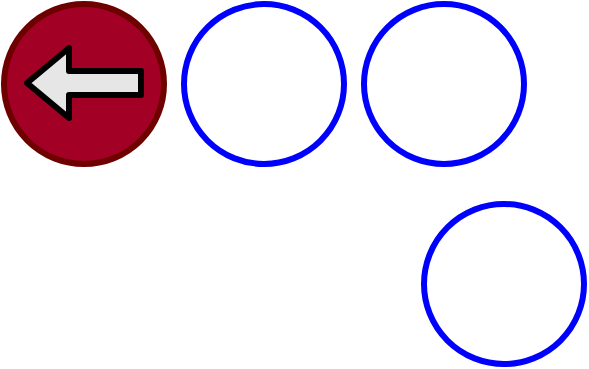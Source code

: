 <mxfile>
    <diagram id="w-7CJyka5zCctE4Li5eL" name="Page-1">
        <mxGraphModel dx="546" dy="715" grid="1" gridSize="10" guides="1" tooltips="1" connect="1" arrows="1" fold="1" page="1" pageScale="1" pageWidth="850" pageHeight="1100" math="0" shadow="0">
            <root>
                <mxCell id="0"/>
                <mxCell id="1" parent="0"/>
                <mxCell id="5" value="" style="group" parent="1" vertex="1" connectable="0">
                    <mxGeometry x="120" y="160" width="80" height="80" as="geometry"/>
                </mxCell>
                <mxCell id="2" value="" style="ellipse;whiteSpace=wrap;html=1;aspect=fixed;strokeWidth=3;fillColor=#a20025;fontColor=#ffffff;strokeColor=#6F0000;" parent="5" vertex="1">
                    <mxGeometry width="80" height="80" as="geometry"/>
                </mxCell>
                <mxCell id="3" value="" style="shape=flexArrow;endArrow=classic;html=1;strokeWidth=3;strokeColor=default;fillColor=#E6E6E6;" parent="5" edge="1">
                    <mxGeometry width="50" height="50" relative="1" as="geometry">
                        <mxPoint x="70" y="39.5" as="sourcePoint"/>
                        <mxPoint x="10" y="39.5" as="targetPoint"/>
                    </mxGeometry>
                </mxCell>
                <mxCell id="9" value="" style="group;rotation=-180;" parent="1" vertex="1" connectable="0">
                    <mxGeometry x="300" y="160" width="80" height="80" as="geometry"/>
                </mxCell>
                <mxCell id="25" value="" style="ellipse;whiteSpace=wrap;html=1;aspect=fixed;strokeWidth=3;fillColor=none;strokeColor=#0000FF;" vertex="1" parent="9">
                    <mxGeometry width="80" height="80" as="geometry"/>
                </mxCell>
                <mxCell id="15" value="" style="group;rotation=-90;" parent="1" vertex="1" connectable="0">
                    <mxGeometry x="210" y="160" width="80" height="80" as="geometry"/>
                </mxCell>
                <mxCell id="24" value="" style="ellipse;whiteSpace=wrap;html=1;aspect=fixed;strokeWidth=3;fillColor=none;strokeColor=#0000FF;" vertex="1" parent="15">
                    <mxGeometry width="80" height="80" as="geometry"/>
                </mxCell>
                <mxCell id="28" value="" style="group;rotation=-180;" vertex="1" connectable="0" parent="1">
                    <mxGeometry x="330" y="260" width="80" height="80" as="geometry"/>
                </mxCell>
                <mxCell id="29" value="" style="ellipse;whiteSpace=wrap;html=1;aspect=fixed;strokeWidth=3;fillColor=none;strokeColor=#0000FF;" vertex="1" parent="28">
                    <mxGeometry width="80" height="80" as="geometry"/>
                </mxCell>
            </root>
        </mxGraphModel>
    </diagram>
</mxfile>